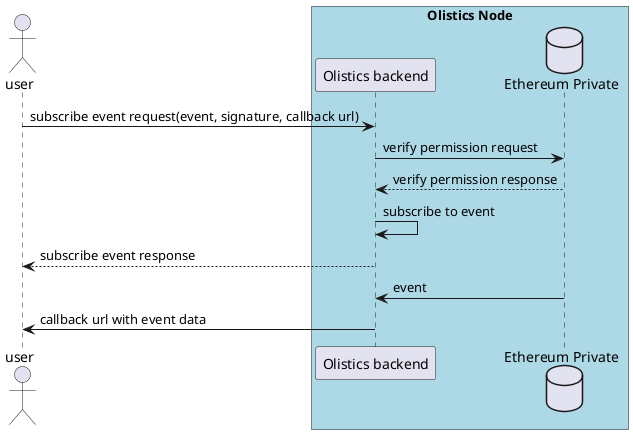 
@startuml
actor user
box "Olistics Node" #LightBlue
participant "Olistics backend" as on
database "Ethereum Private" as ep
end box

user->on : subscribe event request(event, signature, callback url)
on->ep : verify permission request
ep-->on : verify permission response
on->on : subscribe to event
on-->user : subscribe event response
ep->on: event
on->user : callback url with event data


@enduml